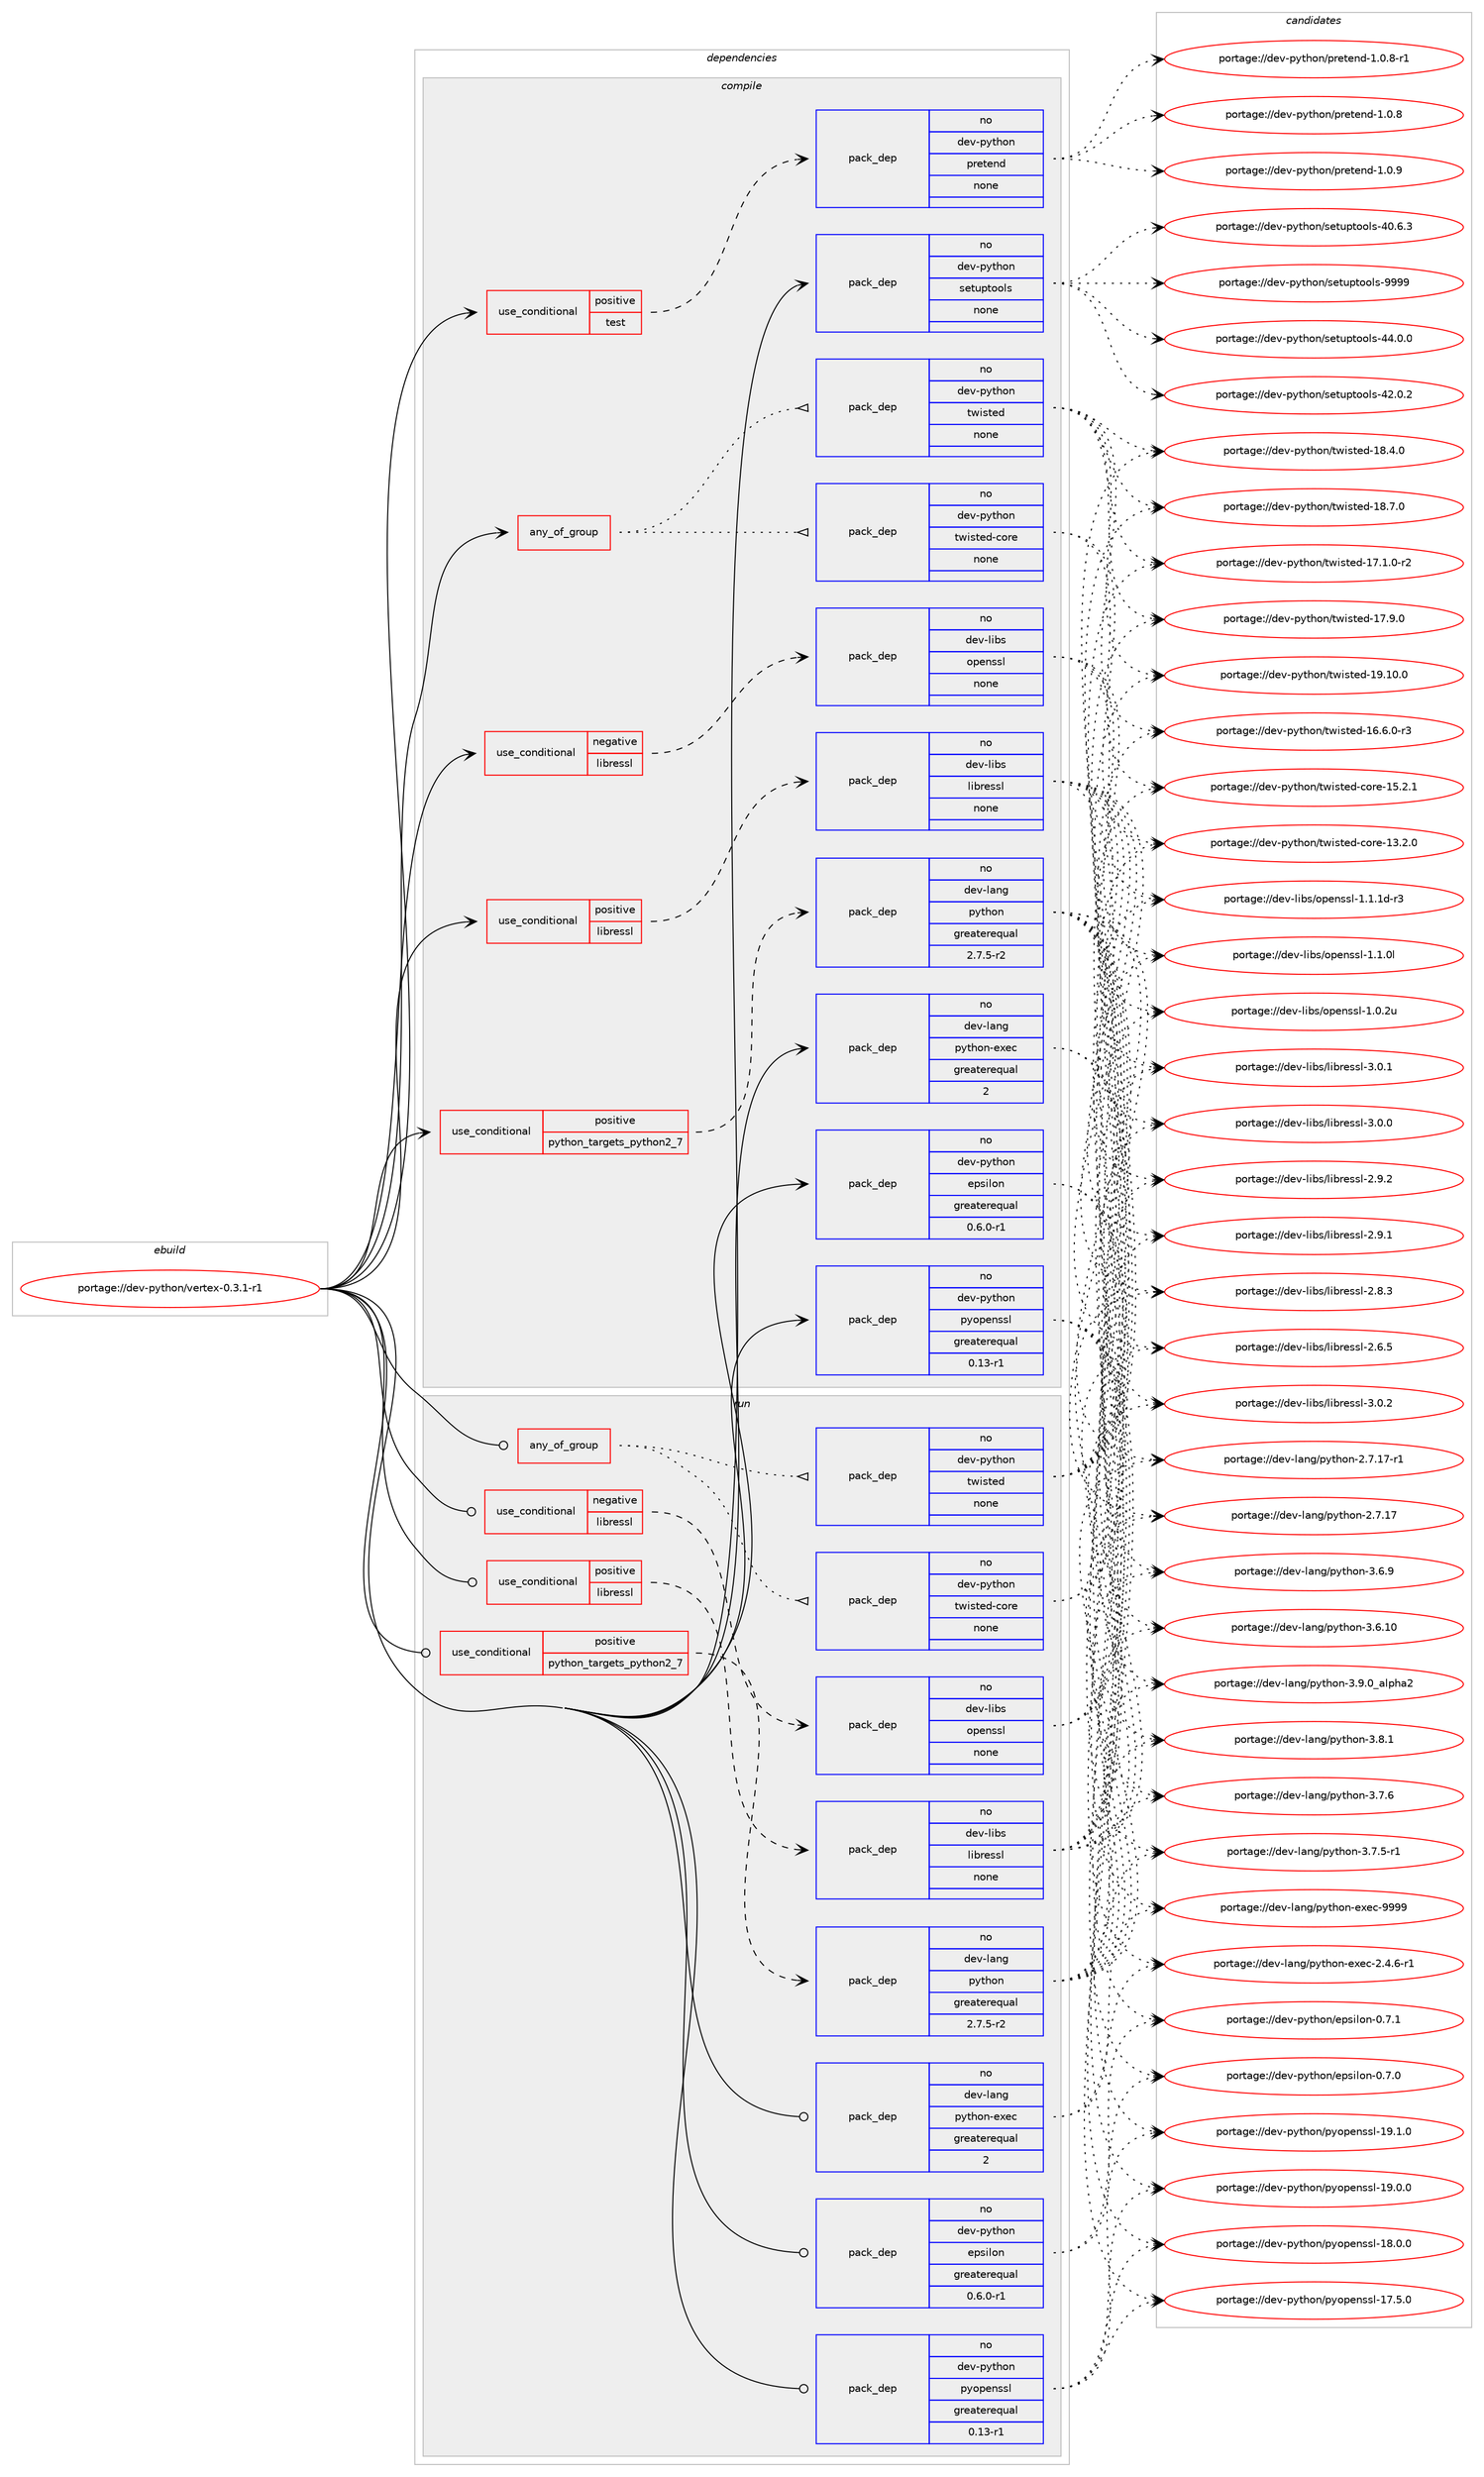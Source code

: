 digraph prolog {

# *************
# Graph options
# *************

newrank=true;
concentrate=true;
compound=true;
graph [rankdir=LR,fontname=Helvetica,fontsize=10,ranksep=1.5];#, ranksep=2.5, nodesep=0.2];
edge  [arrowhead=vee];
node  [fontname=Helvetica,fontsize=10];

# **********
# The ebuild
# **********

subgraph cluster_leftcol {
color=gray;
label=<<i>ebuild</i>>;
id [label="portage://dev-python/vertex-0.3.1-r1", color=red, width=4, href="../dev-python/vertex-0.3.1-r1.svg"];
}

# ****************
# The dependencies
# ****************

subgraph cluster_midcol {
color=gray;
label=<<i>dependencies</i>>;
subgraph cluster_compile {
fillcolor="#eeeeee";
style=filled;
label=<<i>compile</i>>;
subgraph any4677 {
dependency419076 [label=<<TABLE BORDER="0" CELLBORDER="1" CELLSPACING="0" CELLPADDING="4"><TR><TD CELLPADDING="10">any_of_group</TD></TR></TABLE>>, shape=none, color=red];subgraph pack310207 {
dependency419077 [label=<<TABLE BORDER="0" CELLBORDER="1" CELLSPACING="0" CELLPADDING="4" WIDTH="220"><TR><TD ROWSPAN="6" CELLPADDING="30">pack_dep</TD></TR><TR><TD WIDTH="110">no</TD></TR><TR><TD>dev-python</TD></TR><TR><TD>twisted</TD></TR><TR><TD>none</TD></TR><TR><TD></TD></TR></TABLE>>, shape=none, color=blue];
}
dependency419076:e -> dependency419077:w [weight=20,style="dotted",arrowhead="oinv"];
subgraph pack310208 {
dependency419078 [label=<<TABLE BORDER="0" CELLBORDER="1" CELLSPACING="0" CELLPADDING="4" WIDTH="220"><TR><TD ROWSPAN="6" CELLPADDING="30">pack_dep</TD></TR><TR><TD WIDTH="110">no</TD></TR><TR><TD>dev-python</TD></TR><TR><TD>twisted-core</TD></TR><TR><TD>none</TD></TR><TR><TD></TD></TR></TABLE>>, shape=none, color=blue];
}
dependency419076:e -> dependency419078:w [weight=20,style="dotted",arrowhead="oinv"];
}
id:e -> dependency419076:w [weight=20,style="solid",arrowhead="vee"];
subgraph cond103988 {
dependency419079 [label=<<TABLE BORDER="0" CELLBORDER="1" CELLSPACING="0" CELLPADDING="4"><TR><TD ROWSPAN="3" CELLPADDING="10">use_conditional</TD></TR><TR><TD>negative</TD></TR><TR><TD>libressl</TD></TR></TABLE>>, shape=none, color=red];
subgraph pack310209 {
dependency419080 [label=<<TABLE BORDER="0" CELLBORDER="1" CELLSPACING="0" CELLPADDING="4" WIDTH="220"><TR><TD ROWSPAN="6" CELLPADDING="30">pack_dep</TD></TR><TR><TD WIDTH="110">no</TD></TR><TR><TD>dev-libs</TD></TR><TR><TD>openssl</TD></TR><TR><TD>none</TD></TR><TR><TD></TD></TR></TABLE>>, shape=none, color=blue];
}
dependency419079:e -> dependency419080:w [weight=20,style="dashed",arrowhead="vee"];
}
id:e -> dependency419079:w [weight=20,style="solid",arrowhead="vee"];
subgraph cond103989 {
dependency419081 [label=<<TABLE BORDER="0" CELLBORDER="1" CELLSPACING="0" CELLPADDING="4"><TR><TD ROWSPAN="3" CELLPADDING="10">use_conditional</TD></TR><TR><TD>positive</TD></TR><TR><TD>libressl</TD></TR></TABLE>>, shape=none, color=red];
subgraph pack310210 {
dependency419082 [label=<<TABLE BORDER="0" CELLBORDER="1" CELLSPACING="0" CELLPADDING="4" WIDTH="220"><TR><TD ROWSPAN="6" CELLPADDING="30">pack_dep</TD></TR><TR><TD WIDTH="110">no</TD></TR><TR><TD>dev-libs</TD></TR><TR><TD>libressl</TD></TR><TR><TD>none</TD></TR><TR><TD></TD></TR></TABLE>>, shape=none, color=blue];
}
dependency419081:e -> dependency419082:w [weight=20,style="dashed",arrowhead="vee"];
}
id:e -> dependency419081:w [weight=20,style="solid",arrowhead="vee"];
subgraph cond103990 {
dependency419083 [label=<<TABLE BORDER="0" CELLBORDER="1" CELLSPACING="0" CELLPADDING="4"><TR><TD ROWSPAN="3" CELLPADDING="10">use_conditional</TD></TR><TR><TD>positive</TD></TR><TR><TD>python_targets_python2_7</TD></TR></TABLE>>, shape=none, color=red];
subgraph pack310211 {
dependency419084 [label=<<TABLE BORDER="0" CELLBORDER="1" CELLSPACING="0" CELLPADDING="4" WIDTH="220"><TR><TD ROWSPAN="6" CELLPADDING="30">pack_dep</TD></TR><TR><TD WIDTH="110">no</TD></TR><TR><TD>dev-lang</TD></TR><TR><TD>python</TD></TR><TR><TD>greaterequal</TD></TR><TR><TD>2.7.5-r2</TD></TR></TABLE>>, shape=none, color=blue];
}
dependency419083:e -> dependency419084:w [weight=20,style="dashed",arrowhead="vee"];
}
id:e -> dependency419083:w [weight=20,style="solid",arrowhead="vee"];
subgraph cond103991 {
dependency419085 [label=<<TABLE BORDER="0" CELLBORDER="1" CELLSPACING="0" CELLPADDING="4"><TR><TD ROWSPAN="3" CELLPADDING="10">use_conditional</TD></TR><TR><TD>positive</TD></TR><TR><TD>test</TD></TR></TABLE>>, shape=none, color=red];
subgraph pack310212 {
dependency419086 [label=<<TABLE BORDER="0" CELLBORDER="1" CELLSPACING="0" CELLPADDING="4" WIDTH="220"><TR><TD ROWSPAN="6" CELLPADDING="30">pack_dep</TD></TR><TR><TD WIDTH="110">no</TD></TR><TR><TD>dev-python</TD></TR><TR><TD>pretend</TD></TR><TR><TD>none</TD></TR><TR><TD></TD></TR></TABLE>>, shape=none, color=blue];
}
dependency419085:e -> dependency419086:w [weight=20,style="dashed",arrowhead="vee"];
}
id:e -> dependency419085:w [weight=20,style="solid",arrowhead="vee"];
subgraph pack310213 {
dependency419087 [label=<<TABLE BORDER="0" CELLBORDER="1" CELLSPACING="0" CELLPADDING="4" WIDTH="220"><TR><TD ROWSPAN="6" CELLPADDING="30">pack_dep</TD></TR><TR><TD WIDTH="110">no</TD></TR><TR><TD>dev-lang</TD></TR><TR><TD>python-exec</TD></TR><TR><TD>greaterequal</TD></TR><TR><TD>2</TD></TR></TABLE>>, shape=none, color=blue];
}
id:e -> dependency419087:w [weight=20,style="solid",arrowhead="vee"];
subgraph pack310214 {
dependency419088 [label=<<TABLE BORDER="0" CELLBORDER="1" CELLSPACING="0" CELLPADDING="4" WIDTH="220"><TR><TD ROWSPAN="6" CELLPADDING="30">pack_dep</TD></TR><TR><TD WIDTH="110">no</TD></TR><TR><TD>dev-python</TD></TR><TR><TD>epsilon</TD></TR><TR><TD>greaterequal</TD></TR><TR><TD>0.6.0-r1</TD></TR></TABLE>>, shape=none, color=blue];
}
id:e -> dependency419088:w [weight=20,style="solid",arrowhead="vee"];
subgraph pack310215 {
dependency419089 [label=<<TABLE BORDER="0" CELLBORDER="1" CELLSPACING="0" CELLPADDING="4" WIDTH="220"><TR><TD ROWSPAN="6" CELLPADDING="30">pack_dep</TD></TR><TR><TD WIDTH="110">no</TD></TR><TR><TD>dev-python</TD></TR><TR><TD>pyopenssl</TD></TR><TR><TD>greaterequal</TD></TR><TR><TD>0.13-r1</TD></TR></TABLE>>, shape=none, color=blue];
}
id:e -> dependency419089:w [weight=20,style="solid",arrowhead="vee"];
subgraph pack310216 {
dependency419090 [label=<<TABLE BORDER="0" CELLBORDER="1" CELLSPACING="0" CELLPADDING="4" WIDTH="220"><TR><TD ROWSPAN="6" CELLPADDING="30">pack_dep</TD></TR><TR><TD WIDTH="110">no</TD></TR><TR><TD>dev-python</TD></TR><TR><TD>setuptools</TD></TR><TR><TD>none</TD></TR><TR><TD></TD></TR></TABLE>>, shape=none, color=blue];
}
id:e -> dependency419090:w [weight=20,style="solid",arrowhead="vee"];
}
subgraph cluster_compileandrun {
fillcolor="#eeeeee";
style=filled;
label=<<i>compile and run</i>>;
}
subgraph cluster_run {
fillcolor="#eeeeee";
style=filled;
label=<<i>run</i>>;
subgraph any4678 {
dependency419091 [label=<<TABLE BORDER="0" CELLBORDER="1" CELLSPACING="0" CELLPADDING="4"><TR><TD CELLPADDING="10">any_of_group</TD></TR></TABLE>>, shape=none, color=red];subgraph pack310217 {
dependency419092 [label=<<TABLE BORDER="0" CELLBORDER="1" CELLSPACING="0" CELLPADDING="4" WIDTH="220"><TR><TD ROWSPAN="6" CELLPADDING="30">pack_dep</TD></TR><TR><TD WIDTH="110">no</TD></TR><TR><TD>dev-python</TD></TR><TR><TD>twisted</TD></TR><TR><TD>none</TD></TR><TR><TD></TD></TR></TABLE>>, shape=none, color=blue];
}
dependency419091:e -> dependency419092:w [weight=20,style="dotted",arrowhead="oinv"];
subgraph pack310218 {
dependency419093 [label=<<TABLE BORDER="0" CELLBORDER="1" CELLSPACING="0" CELLPADDING="4" WIDTH="220"><TR><TD ROWSPAN="6" CELLPADDING="30">pack_dep</TD></TR><TR><TD WIDTH="110">no</TD></TR><TR><TD>dev-python</TD></TR><TR><TD>twisted-core</TD></TR><TR><TD>none</TD></TR><TR><TD></TD></TR></TABLE>>, shape=none, color=blue];
}
dependency419091:e -> dependency419093:w [weight=20,style="dotted",arrowhead="oinv"];
}
id:e -> dependency419091:w [weight=20,style="solid",arrowhead="odot"];
subgraph cond103992 {
dependency419094 [label=<<TABLE BORDER="0" CELLBORDER="1" CELLSPACING="0" CELLPADDING="4"><TR><TD ROWSPAN="3" CELLPADDING="10">use_conditional</TD></TR><TR><TD>negative</TD></TR><TR><TD>libressl</TD></TR></TABLE>>, shape=none, color=red];
subgraph pack310219 {
dependency419095 [label=<<TABLE BORDER="0" CELLBORDER="1" CELLSPACING="0" CELLPADDING="4" WIDTH="220"><TR><TD ROWSPAN="6" CELLPADDING="30">pack_dep</TD></TR><TR><TD WIDTH="110">no</TD></TR><TR><TD>dev-libs</TD></TR><TR><TD>openssl</TD></TR><TR><TD>none</TD></TR><TR><TD></TD></TR></TABLE>>, shape=none, color=blue];
}
dependency419094:e -> dependency419095:w [weight=20,style="dashed",arrowhead="vee"];
}
id:e -> dependency419094:w [weight=20,style="solid",arrowhead="odot"];
subgraph cond103993 {
dependency419096 [label=<<TABLE BORDER="0" CELLBORDER="1" CELLSPACING="0" CELLPADDING="4"><TR><TD ROWSPAN="3" CELLPADDING="10">use_conditional</TD></TR><TR><TD>positive</TD></TR><TR><TD>libressl</TD></TR></TABLE>>, shape=none, color=red];
subgraph pack310220 {
dependency419097 [label=<<TABLE BORDER="0" CELLBORDER="1" CELLSPACING="0" CELLPADDING="4" WIDTH="220"><TR><TD ROWSPAN="6" CELLPADDING="30">pack_dep</TD></TR><TR><TD WIDTH="110">no</TD></TR><TR><TD>dev-libs</TD></TR><TR><TD>libressl</TD></TR><TR><TD>none</TD></TR><TR><TD></TD></TR></TABLE>>, shape=none, color=blue];
}
dependency419096:e -> dependency419097:w [weight=20,style="dashed",arrowhead="vee"];
}
id:e -> dependency419096:w [weight=20,style="solid",arrowhead="odot"];
subgraph cond103994 {
dependency419098 [label=<<TABLE BORDER="0" CELLBORDER="1" CELLSPACING="0" CELLPADDING="4"><TR><TD ROWSPAN="3" CELLPADDING="10">use_conditional</TD></TR><TR><TD>positive</TD></TR><TR><TD>python_targets_python2_7</TD></TR></TABLE>>, shape=none, color=red];
subgraph pack310221 {
dependency419099 [label=<<TABLE BORDER="0" CELLBORDER="1" CELLSPACING="0" CELLPADDING="4" WIDTH="220"><TR><TD ROWSPAN="6" CELLPADDING="30">pack_dep</TD></TR><TR><TD WIDTH="110">no</TD></TR><TR><TD>dev-lang</TD></TR><TR><TD>python</TD></TR><TR><TD>greaterequal</TD></TR><TR><TD>2.7.5-r2</TD></TR></TABLE>>, shape=none, color=blue];
}
dependency419098:e -> dependency419099:w [weight=20,style="dashed",arrowhead="vee"];
}
id:e -> dependency419098:w [weight=20,style="solid",arrowhead="odot"];
subgraph pack310222 {
dependency419100 [label=<<TABLE BORDER="0" CELLBORDER="1" CELLSPACING="0" CELLPADDING="4" WIDTH="220"><TR><TD ROWSPAN="6" CELLPADDING="30">pack_dep</TD></TR><TR><TD WIDTH="110">no</TD></TR><TR><TD>dev-lang</TD></TR><TR><TD>python-exec</TD></TR><TR><TD>greaterequal</TD></TR><TR><TD>2</TD></TR></TABLE>>, shape=none, color=blue];
}
id:e -> dependency419100:w [weight=20,style="solid",arrowhead="odot"];
subgraph pack310223 {
dependency419101 [label=<<TABLE BORDER="0" CELLBORDER="1" CELLSPACING="0" CELLPADDING="4" WIDTH="220"><TR><TD ROWSPAN="6" CELLPADDING="30">pack_dep</TD></TR><TR><TD WIDTH="110">no</TD></TR><TR><TD>dev-python</TD></TR><TR><TD>epsilon</TD></TR><TR><TD>greaterequal</TD></TR><TR><TD>0.6.0-r1</TD></TR></TABLE>>, shape=none, color=blue];
}
id:e -> dependency419101:w [weight=20,style="solid",arrowhead="odot"];
subgraph pack310224 {
dependency419102 [label=<<TABLE BORDER="0" CELLBORDER="1" CELLSPACING="0" CELLPADDING="4" WIDTH="220"><TR><TD ROWSPAN="6" CELLPADDING="30">pack_dep</TD></TR><TR><TD WIDTH="110">no</TD></TR><TR><TD>dev-python</TD></TR><TR><TD>pyopenssl</TD></TR><TR><TD>greaterequal</TD></TR><TR><TD>0.13-r1</TD></TR></TABLE>>, shape=none, color=blue];
}
id:e -> dependency419102:w [weight=20,style="solid",arrowhead="odot"];
}
}

# **************
# The candidates
# **************

subgraph cluster_choices {
rank=same;
color=gray;
label=<<i>candidates</i>>;

subgraph choice310207 {
color=black;
nodesep=1;
choice10010111845112121116104111110471161191051151161011004549574649484648 [label="portage://dev-python/twisted-19.10.0", color=red, width=4,href="../dev-python/twisted-19.10.0.svg"];
choice100101118451121211161041111104711611910511511610110045495646554648 [label="portage://dev-python/twisted-18.7.0", color=red, width=4,href="../dev-python/twisted-18.7.0.svg"];
choice100101118451121211161041111104711611910511511610110045495646524648 [label="portage://dev-python/twisted-18.4.0", color=red, width=4,href="../dev-python/twisted-18.4.0.svg"];
choice100101118451121211161041111104711611910511511610110045495546574648 [label="portage://dev-python/twisted-17.9.0", color=red, width=4,href="../dev-python/twisted-17.9.0.svg"];
choice1001011184511212111610411111047116119105115116101100454955464946484511450 [label="portage://dev-python/twisted-17.1.0-r2", color=red, width=4,href="../dev-python/twisted-17.1.0-r2.svg"];
choice1001011184511212111610411111047116119105115116101100454954465446484511451 [label="portage://dev-python/twisted-16.6.0-r3", color=red, width=4,href="../dev-python/twisted-16.6.0-r3.svg"];
dependency419077:e -> choice10010111845112121116104111110471161191051151161011004549574649484648:w [style=dotted,weight="100"];
dependency419077:e -> choice100101118451121211161041111104711611910511511610110045495646554648:w [style=dotted,weight="100"];
dependency419077:e -> choice100101118451121211161041111104711611910511511610110045495646524648:w [style=dotted,weight="100"];
dependency419077:e -> choice100101118451121211161041111104711611910511511610110045495546574648:w [style=dotted,weight="100"];
dependency419077:e -> choice1001011184511212111610411111047116119105115116101100454955464946484511450:w [style=dotted,weight="100"];
dependency419077:e -> choice1001011184511212111610411111047116119105115116101100454954465446484511451:w [style=dotted,weight="100"];
}
subgraph choice310208 {
color=black;
nodesep=1;
choice1001011184511212111610411111047116119105115116101100459911111410145495346504649 [label="portage://dev-python/twisted-core-15.2.1", color=red, width=4,href="../dev-python/twisted-core-15.2.1.svg"];
choice1001011184511212111610411111047116119105115116101100459911111410145495146504648 [label="portage://dev-python/twisted-core-13.2.0", color=red, width=4,href="../dev-python/twisted-core-13.2.0.svg"];
dependency419078:e -> choice1001011184511212111610411111047116119105115116101100459911111410145495346504649:w [style=dotted,weight="100"];
dependency419078:e -> choice1001011184511212111610411111047116119105115116101100459911111410145495146504648:w [style=dotted,weight="100"];
}
subgraph choice310209 {
color=black;
nodesep=1;
choice1001011184510810598115471111121011101151151084549464946491004511451 [label="portage://dev-libs/openssl-1.1.1d-r3", color=red, width=4,href="../dev-libs/openssl-1.1.1d-r3.svg"];
choice100101118451081059811547111112101110115115108454946494648108 [label="portage://dev-libs/openssl-1.1.0l", color=red, width=4,href="../dev-libs/openssl-1.1.0l.svg"];
choice100101118451081059811547111112101110115115108454946484650117 [label="portage://dev-libs/openssl-1.0.2u", color=red, width=4,href="../dev-libs/openssl-1.0.2u.svg"];
dependency419080:e -> choice1001011184510810598115471111121011101151151084549464946491004511451:w [style=dotted,weight="100"];
dependency419080:e -> choice100101118451081059811547111112101110115115108454946494648108:w [style=dotted,weight="100"];
dependency419080:e -> choice100101118451081059811547111112101110115115108454946484650117:w [style=dotted,weight="100"];
}
subgraph choice310210 {
color=black;
nodesep=1;
choice10010111845108105981154710810598114101115115108455146484650 [label="portage://dev-libs/libressl-3.0.2", color=red, width=4,href="../dev-libs/libressl-3.0.2.svg"];
choice10010111845108105981154710810598114101115115108455146484649 [label="portage://dev-libs/libressl-3.0.1", color=red, width=4,href="../dev-libs/libressl-3.0.1.svg"];
choice10010111845108105981154710810598114101115115108455146484648 [label="portage://dev-libs/libressl-3.0.0", color=red, width=4,href="../dev-libs/libressl-3.0.0.svg"];
choice10010111845108105981154710810598114101115115108455046574650 [label="portage://dev-libs/libressl-2.9.2", color=red, width=4,href="../dev-libs/libressl-2.9.2.svg"];
choice10010111845108105981154710810598114101115115108455046574649 [label="portage://dev-libs/libressl-2.9.1", color=red, width=4,href="../dev-libs/libressl-2.9.1.svg"];
choice10010111845108105981154710810598114101115115108455046564651 [label="portage://dev-libs/libressl-2.8.3", color=red, width=4,href="../dev-libs/libressl-2.8.3.svg"];
choice10010111845108105981154710810598114101115115108455046544653 [label="portage://dev-libs/libressl-2.6.5", color=red, width=4,href="../dev-libs/libressl-2.6.5.svg"];
dependency419082:e -> choice10010111845108105981154710810598114101115115108455146484650:w [style=dotted,weight="100"];
dependency419082:e -> choice10010111845108105981154710810598114101115115108455146484649:w [style=dotted,weight="100"];
dependency419082:e -> choice10010111845108105981154710810598114101115115108455146484648:w [style=dotted,weight="100"];
dependency419082:e -> choice10010111845108105981154710810598114101115115108455046574650:w [style=dotted,weight="100"];
dependency419082:e -> choice10010111845108105981154710810598114101115115108455046574649:w [style=dotted,weight="100"];
dependency419082:e -> choice10010111845108105981154710810598114101115115108455046564651:w [style=dotted,weight="100"];
dependency419082:e -> choice10010111845108105981154710810598114101115115108455046544653:w [style=dotted,weight="100"];
}
subgraph choice310211 {
color=black;
nodesep=1;
choice10010111845108971101034711212111610411111045514657464895971081121049750 [label="portage://dev-lang/python-3.9.0_alpha2", color=red, width=4,href="../dev-lang/python-3.9.0_alpha2.svg"];
choice100101118451089711010347112121116104111110455146564649 [label="portage://dev-lang/python-3.8.1", color=red, width=4,href="../dev-lang/python-3.8.1.svg"];
choice100101118451089711010347112121116104111110455146554654 [label="portage://dev-lang/python-3.7.6", color=red, width=4,href="../dev-lang/python-3.7.6.svg"];
choice1001011184510897110103471121211161041111104551465546534511449 [label="portage://dev-lang/python-3.7.5-r1", color=red, width=4,href="../dev-lang/python-3.7.5-r1.svg"];
choice100101118451089711010347112121116104111110455146544657 [label="portage://dev-lang/python-3.6.9", color=red, width=4,href="../dev-lang/python-3.6.9.svg"];
choice10010111845108971101034711212111610411111045514654464948 [label="portage://dev-lang/python-3.6.10", color=red, width=4,href="../dev-lang/python-3.6.10.svg"];
choice100101118451089711010347112121116104111110455046554649554511449 [label="portage://dev-lang/python-2.7.17-r1", color=red, width=4,href="../dev-lang/python-2.7.17-r1.svg"];
choice10010111845108971101034711212111610411111045504655464955 [label="portage://dev-lang/python-2.7.17", color=red, width=4,href="../dev-lang/python-2.7.17.svg"];
dependency419084:e -> choice10010111845108971101034711212111610411111045514657464895971081121049750:w [style=dotted,weight="100"];
dependency419084:e -> choice100101118451089711010347112121116104111110455146564649:w [style=dotted,weight="100"];
dependency419084:e -> choice100101118451089711010347112121116104111110455146554654:w [style=dotted,weight="100"];
dependency419084:e -> choice1001011184510897110103471121211161041111104551465546534511449:w [style=dotted,weight="100"];
dependency419084:e -> choice100101118451089711010347112121116104111110455146544657:w [style=dotted,weight="100"];
dependency419084:e -> choice10010111845108971101034711212111610411111045514654464948:w [style=dotted,weight="100"];
dependency419084:e -> choice100101118451089711010347112121116104111110455046554649554511449:w [style=dotted,weight="100"];
dependency419084:e -> choice10010111845108971101034711212111610411111045504655464955:w [style=dotted,weight="100"];
}
subgraph choice310212 {
color=black;
nodesep=1;
choice1001011184511212111610411111047112114101116101110100454946484657 [label="portage://dev-python/pretend-1.0.9", color=red, width=4,href="../dev-python/pretend-1.0.9.svg"];
choice10010111845112121116104111110471121141011161011101004549464846564511449 [label="portage://dev-python/pretend-1.0.8-r1", color=red, width=4,href="../dev-python/pretend-1.0.8-r1.svg"];
choice1001011184511212111610411111047112114101116101110100454946484656 [label="portage://dev-python/pretend-1.0.8", color=red, width=4,href="../dev-python/pretend-1.0.8.svg"];
dependency419086:e -> choice1001011184511212111610411111047112114101116101110100454946484657:w [style=dotted,weight="100"];
dependency419086:e -> choice10010111845112121116104111110471121141011161011101004549464846564511449:w [style=dotted,weight="100"];
dependency419086:e -> choice1001011184511212111610411111047112114101116101110100454946484656:w [style=dotted,weight="100"];
}
subgraph choice310213 {
color=black;
nodesep=1;
choice10010111845108971101034711212111610411111045101120101994557575757 [label="portage://dev-lang/python-exec-9999", color=red, width=4,href="../dev-lang/python-exec-9999.svg"];
choice10010111845108971101034711212111610411111045101120101994550465246544511449 [label="portage://dev-lang/python-exec-2.4.6-r1", color=red, width=4,href="../dev-lang/python-exec-2.4.6-r1.svg"];
dependency419087:e -> choice10010111845108971101034711212111610411111045101120101994557575757:w [style=dotted,weight="100"];
dependency419087:e -> choice10010111845108971101034711212111610411111045101120101994550465246544511449:w [style=dotted,weight="100"];
}
subgraph choice310214 {
color=black;
nodesep=1;
choice1001011184511212111610411111047101112115105108111110454846554649 [label="portage://dev-python/epsilon-0.7.1", color=red, width=4,href="../dev-python/epsilon-0.7.1.svg"];
choice1001011184511212111610411111047101112115105108111110454846554648 [label="portage://dev-python/epsilon-0.7.0", color=red, width=4,href="../dev-python/epsilon-0.7.0.svg"];
dependency419088:e -> choice1001011184511212111610411111047101112115105108111110454846554649:w [style=dotted,weight="100"];
dependency419088:e -> choice1001011184511212111610411111047101112115105108111110454846554648:w [style=dotted,weight="100"];
}
subgraph choice310215 {
color=black;
nodesep=1;
choice100101118451121211161041111104711212111111210111011511510845495746494648 [label="portage://dev-python/pyopenssl-19.1.0", color=red, width=4,href="../dev-python/pyopenssl-19.1.0.svg"];
choice100101118451121211161041111104711212111111210111011511510845495746484648 [label="portage://dev-python/pyopenssl-19.0.0", color=red, width=4,href="../dev-python/pyopenssl-19.0.0.svg"];
choice100101118451121211161041111104711212111111210111011511510845495646484648 [label="portage://dev-python/pyopenssl-18.0.0", color=red, width=4,href="../dev-python/pyopenssl-18.0.0.svg"];
choice100101118451121211161041111104711212111111210111011511510845495546534648 [label="portage://dev-python/pyopenssl-17.5.0", color=red, width=4,href="../dev-python/pyopenssl-17.5.0.svg"];
dependency419089:e -> choice100101118451121211161041111104711212111111210111011511510845495746494648:w [style=dotted,weight="100"];
dependency419089:e -> choice100101118451121211161041111104711212111111210111011511510845495746484648:w [style=dotted,weight="100"];
dependency419089:e -> choice100101118451121211161041111104711212111111210111011511510845495646484648:w [style=dotted,weight="100"];
dependency419089:e -> choice100101118451121211161041111104711212111111210111011511510845495546534648:w [style=dotted,weight="100"];
}
subgraph choice310216 {
color=black;
nodesep=1;
choice10010111845112121116104111110471151011161171121161111111081154557575757 [label="portage://dev-python/setuptools-9999", color=red, width=4,href="../dev-python/setuptools-9999.svg"];
choice100101118451121211161041111104711510111611711211611111110811545525246484648 [label="portage://dev-python/setuptools-44.0.0", color=red, width=4,href="../dev-python/setuptools-44.0.0.svg"];
choice100101118451121211161041111104711510111611711211611111110811545525046484650 [label="portage://dev-python/setuptools-42.0.2", color=red, width=4,href="../dev-python/setuptools-42.0.2.svg"];
choice100101118451121211161041111104711510111611711211611111110811545524846544651 [label="portage://dev-python/setuptools-40.6.3", color=red, width=4,href="../dev-python/setuptools-40.6.3.svg"];
dependency419090:e -> choice10010111845112121116104111110471151011161171121161111111081154557575757:w [style=dotted,weight="100"];
dependency419090:e -> choice100101118451121211161041111104711510111611711211611111110811545525246484648:w [style=dotted,weight="100"];
dependency419090:e -> choice100101118451121211161041111104711510111611711211611111110811545525046484650:w [style=dotted,weight="100"];
dependency419090:e -> choice100101118451121211161041111104711510111611711211611111110811545524846544651:w [style=dotted,weight="100"];
}
subgraph choice310217 {
color=black;
nodesep=1;
choice10010111845112121116104111110471161191051151161011004549574649484648 [label="portage://dev-python/twisted-19.10.0", color=red, width=4,href="../dev-python/twisted-19.10.0.svg"];
choice100101118451121211161041111104711611910511511610110045495646554648 [label="portage://dev-python/twisted-18.7.0", color=red, width=4,href="../dev-python/twisted-18.7.0.svg"];
choice100101118451121211161041111104711611910511511610110045495646524648 [label="portage://dev-python/twisted-18.4.0", color=red, width=4,href="../dev-python/twisted-18.4.0.svg"];
choice100101118451121211161041111104711611910511511610110045495546574648 [label="portage://dev-python/twisted-17.9.0", color=red, width=4,href="../dev-python/twisted-17.9.0.svg"];
choice1001011184511212111610411111047116119105115116101100454955464946484511450 [label="portage://dev-python/twisted-17.1.0-r2", color=red, width=4,href="../dev-python/twisted-17.1.0-r2.svg"];
choice1001011184511212111610411111047116119105115116101100454954465446484511451 [label="portage://dev-python/twisted-16.6.0-r3", color=red, width=4,href="../dev-python/twisted-16.6.0-r3.svg"];
dependency419092:e -> choice10010111845112121116104111110471161191051151161011004549574649484648:w [style=dotted,weight="100"];
dependency419092:e -> choice100101118451121211161041111104711611910511511610110045495646554648:w [style=dotted,weight="100"];
dependency419092:e -> choice100101118451121211161041111104711611910511511610110045495646524648:w [style=dotted,weight="100"];
dependency419092:e -> choice100101118451121211161041111104711611910511511610110045495546574648:w [style=dotted,weight="100"];
dependency419092:e -> choice1001011184511212111610411111047116119105115116101100454955464946484511450:w [style=dotted,weight="100"];
dependency419092:e -> choice1001011184511212111610411111047116119105115116101100454954465446484511451:w [style=dotted,weight="100"];
}
subgraph choice310218 {
color=black;
nodesep=1;
choice1001011184511212111610411111047116119105115116101100459911111410145495346504649 [label="portage://dev-python/twisted-core-15.2.1", color=red, width=4,href="../dev-python/twisted-core-15.2.1.svg"];
choice1001011184511212111610411111047116119105115116101100459911111410145495146504648 [label="portage://dev-python/twisted-core-13.2.0", color=red, width=4,href="../dev-python/twisted-core-13.2.0.svg"];
dependency419093:e -> choice1001011184511212111610411111047116119105115116101100459911111410145495346504649:w [style=dotted,weight="100"];
dependency419093:e -> choice1001011184511212111610411111047116119105115116101100459911111410145495146504648:w [style=dotted,weight="100"];
}
subgraph choice310219 {
color=black;
nodesep=1;
choice1001011184510810598115471111121011101151151084549464946491004511451 [label="portage://dev-libs/openssl-1.1.1d-r3", color=red, width=4,href="../dev-libs/openssl-1.1.1d-r3.svg"];
choice100101118451081059811547111112101110115115108454946494648108 [label="portage://dev-libs/openssl-1.1.0l", color=red, width=4,href="../dev-libs/openssl-1.1.0l.svg"];
choice100101118451081059811547111112101110115115108454946484650117 [label="portage://dev-libs/openssl-1.0.2u", color=red, width=4,href="../dev-libs/openssl-1.0.2u.svg"];
dependency419095:e -> choice1001011184510810598115471111121011101151151084549464946491004511451:w [style=dotted,weight="100"];
dependency419095:e -> choice100101118451081059811547111112101110115115108454946494648108:w [style=dotted,weight="100"];
dependency419095:e -> choice100101118451081059811547111112101110115115108454946484650117:w [style=dotted,weight="100"];
}
subgraph choice310220 {
color=black;
nodesep=1;
choice10010111845108105981154710810598114101115115108455146484650 [label="portage://dev-libs/libressl-3.0.2", color=red, width=4,href="../dev-libs/libressl-3.0.2.svg"];
choice10010111845108105981154710810598114101115115108455146484649 [label="portage://dev-libs/libressl-3.0.1", color=red, width=4,href="../dev-libs/libressl-3.0.1.svg"];
choice10010111845108105981154710810598114101115115108455146484648 [label="portage://dev-libs/libressl-3.0.0", color=red, width=4,href="../dev-libs/libressl-3.0.0.svg"];
choice10010111845108105981154710810598114101115115108455046574650 [label="portage://dev-libs/libressl-2.9.2", color=red, width=4,href="../dev-libs/libressl-2.9.2.svg"];
choice10010111845108105981154710810598114101115115108455046574649 [label="portage://dev-libs/libressl-2.9.1", color=red, width=4,href="../dev-libs/libressl-2.9.1.svg"];
choice10010111845108105981154710810598114101115115108455046564651 [label="portage://dev-libs/libressl-2.8.3", color=red, width=4,href="../dev-libs/libressl-2.8.3.svg"];
choice10010111845108105981154710810598114101115115108455046544653 [label="portage://dev-libs/libressl-2.6.5", color=red, width=4,href="../dev-libs/libressl-2.6.5.svg"];
dependency419097:e -> choice10010111845108105981154710810598114101115115108455146484650:w [style=dotted,weight="100"];
dependency419097:e -> choice10010111845108105981154710810598114101115115108455146484649:w [style=dotted,weight="100"];
dependency419097:e -> choice10010111845108105981154710810598114101115115108455146484648:w [style=dotted,weight="100"];
dependency419097:e -> choice10010111845108105981154710810598114101115115108455046574650:w [style=dotted,weight="100"];
dependency419097:e -> choice10010111845108105981154710810598114101115115108455046574649:w [style=dotted,weight="100"];
dependency419097:e -> choice10010111845108105981154710810598114101115115108455046564651:w [style=dotted,weight="100"];
dependency419097:e -> choice10010111845108105981154710810598114101115115108455046544653:w [style=dotted,weight="100"];
}
subgraph choice310221 {
color=black;
nodesep=1;
choice10010111845108971101034711212111610411111045514657464895971081121049750 [label="portage://dev-lang/python-3.9.0_alpha2", color=red, width=4,href="../dev-lang/python-3.9.0_alpha2.svg"];
choice100101118451089711010347112121116104111110455146564649 [label="portage://dev-lang/python-3.8.1", color=red, width=4,href="../dev-lang/python-3.8.1.svg"];
choice100101118451089711010347112121116104111110455146554654 [label="portage://dev-lang/python-3.7.6", color=red, width=4,href="../dev-lang/python-3.7.6.svg"];
choice1001011184510897110103471121211161041111104551465546534511449 [label="portage://dev-lang/python-3.7.5-r1", color=red, width=4,href="../dev-lang/python-3.7.5-r1.svg"];
choice100101118451089711010347112121116104111110455146544657 [label="portage://dev-lang/python-3.6.9", color=red, width=4,href="../dev-lang/python-3.6.9.svg"];
choice10010111845108971101034711212111610411111045514654464948 [label="portage://dev-lang/python-3.6.10", color=red, width=4,href="../dev-lang/python-3.6.10.svg"];
choice100101118451089711010347112121116104111110455046554649554511449 [label="portage://dev-lang/python-2.7.17-r1", color=red, width=4,href="../dev-lang/python-2.7.17-r1.svg"];
choice10010111845108971101034711212111610411111045504655464955 [label="portage://dev-lang/python-2.7.17", color=red, width=4,href="../dev-lang/python-2.7.17.svg"];
dependency419099:e -> choice10010111845108971101034711212111610411111045514657464895971081121049750:w [style=dotted,weight="100"];
dependency419099:e -> choice100101118451089711010347112121116104111110455146564649:w [style=dotted,weight="100"];
dependency419099:e -> choice100101118451089711010347112121116104111110455146554654:w [style=dotted,weight="100"];
dependency419099:e -> choice1001011184510897110103471121211161041111104551465546534511449:w [style=dotted,weight="100"];
dependency419099:e -> choice100101118451089711010347112121116104111110455146544657:w [style=dotted,weight="100"];
dependency419099:e -> choice10010111845108971101034711212111610411111045514654464948:w [style=dotted,weight="100"];
dependency419099:e -> choice100101118451089711010347112121116104111110455046554649554511449:w [style=dotted,weight="100"];
dependency419099:e -> choice10010111845108971101034711212111610411111045504655464955:w [style=dotted,weight="100"];
}
subgraph choice310222 {
color=black;
nodesep=1;
choice10010111845108971101034711212111610411111045101120101994557575757 [label="portage://dev-lang/python-exec-9999", color=red, width=4,href="../dev-lang/python-exec-9999.svg"];
choice10010111845108971101034711212111610411111045101120101994550465246544511449 [label="portage://dev-lang/python-exec-2.4.6-r1", color=red, width=4,href="../dev-lang/python-exec-2.4.6-r1.svg"];
dependency419100:e -> choice10010111845108971101034711212111610411111045101120101994557575757:w [style=dotted,weight="100"];
dependency419100:e -> choice10010111845108971101034711212111610411111045101120101994550465246544511449:w [style=dotted,weight="100"];
}
subgraph choice310223 {
color=black;
nodesep=1;
choice1001011184511212111610411111047101112115105108111110454846554649 [label="portage://dev-python/epsilon-0.7.1", color=red, width=4,href="../dev-python/epsilon-0.7.1.svg"];
choice1001011184511212111610411111047101112115105108111110454846554648 [label="portage://dev-python/epsilon-0.7.0", color=red, width=4,href="../dev-python/epsilon-0.7.0.svg"];
dependency419101:e -> choice1001011184511212111610411111047101112115105108111110454846554649:w [style=dotted,weight="100"];
dependency419101:e -> choice1001011184511212111610411111047101112115105108111110454846554648:w [style=dotted,weight="100"];
}
subgraph choice310224 {
color=black;
nodesep=1;
choice100101118451121211161041111104711212111111210111011511510845495746494648 [label="portage://dev-python/pyopenssl-19.1.0", color=red, width=4,href="../dev-python/pyopenssl-19.1.0.svg"];
choice100101118451121211161041111104711212111111210111011511510845495746484648 [label="portage://dev-python/pyopenssl-19.0.0", color=red, width=4,href="../dev-python/pyopenssl-19.0.0.svg"];
choice100101118451121211161041111104711212111111210111011511510845495646484648 [label="portage://dev-python/pyopenssl-18.0.0", color=red, width=4,href="../dev-python/pyopenssl-18.0.0.svg"];
choice100101118451121211161041111104711212111111210111011511510845495546534648 [label="portage://dev-python/pyopenssl-17.5.0", color=red, width=4,href="../dev-python/pyopenssl-17.5.0.svg"];
dependency419102:e -> choice100101118451121211161041111104711212111111210111011511510845495746494648:w [style=dotted,weight="100"];
dependency419102:e -> choice100101118451121211161041111104711212111111210111011511510845495746484648:w [style=dotted,weight="100"];
dependency419102:e -> choice100101118451121211161041111104711212111111210111011511510845495646484648:w [style=dotted,weight="100"];
dependency419102:e -> choice100101118451121211161041111104711212111111210111011511510845495546534648:w [style=dotted,weight="100"];
}
}

}
